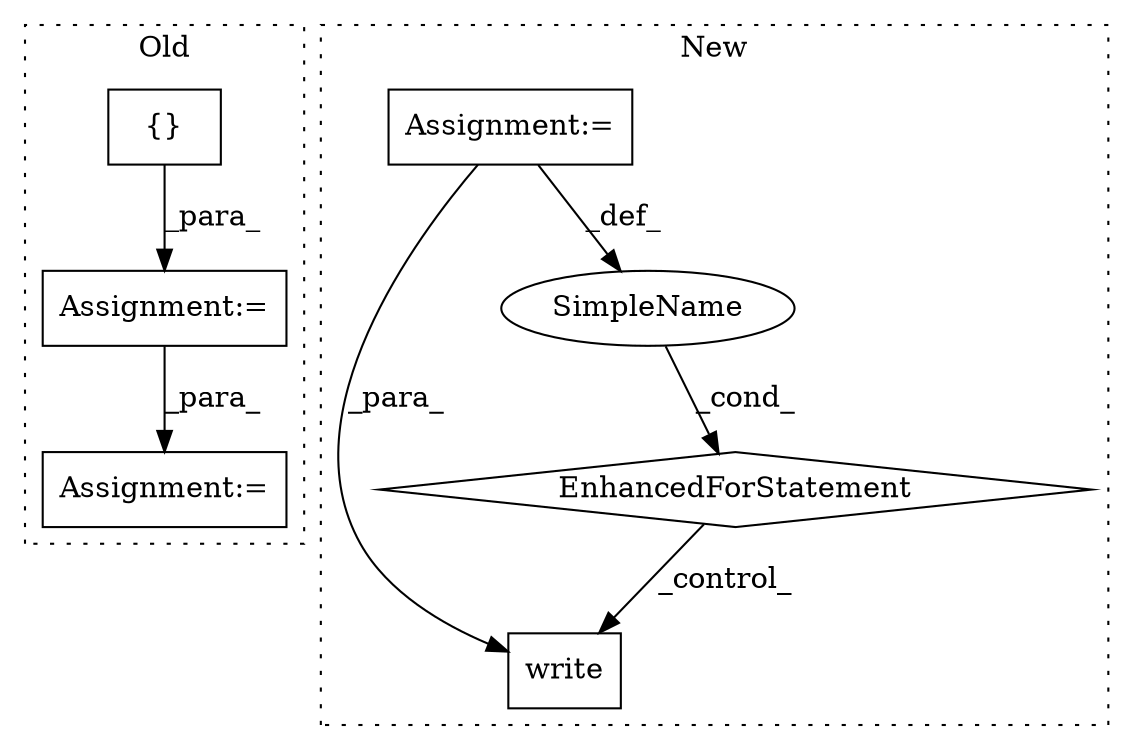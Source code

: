 digraph G {
subgraph cluster0 {
1 [label="{}" a="4" s="2295" l="2" shape="box"];
3 [label="Assignment:=" a="7" s="3018" l="1" shape="box"];
4 [label="Assignment:=" a="7" s="3066" l="1" shape="box"];
label = "Old";
style="dotted";
}
subgraph cluster1 {
2 [label="write" a="32" s="3351,3374" l="6,1" shape="box"];
5 [label="Assignment:=" a="7" s="3104,3173" l="57,2" shape="box"];
6 [label="EnhancedForStatement" a="70" s="3219,3290" l="61,2" shape="diamond"];
7 [label="SimpleName" a="42" s="3284" l="1" shape="ellipse"];
label = "New";
style="dotted";
}
1 -> 3 [label="_para_"];
3 -> 4 [label="_para_"];
5 -> 2 [label="_para_"];
5 -> 7 [label="_def_"];
6 -> 2 [label="_control_"];
7 -> 6 [label="_cond_"];
}